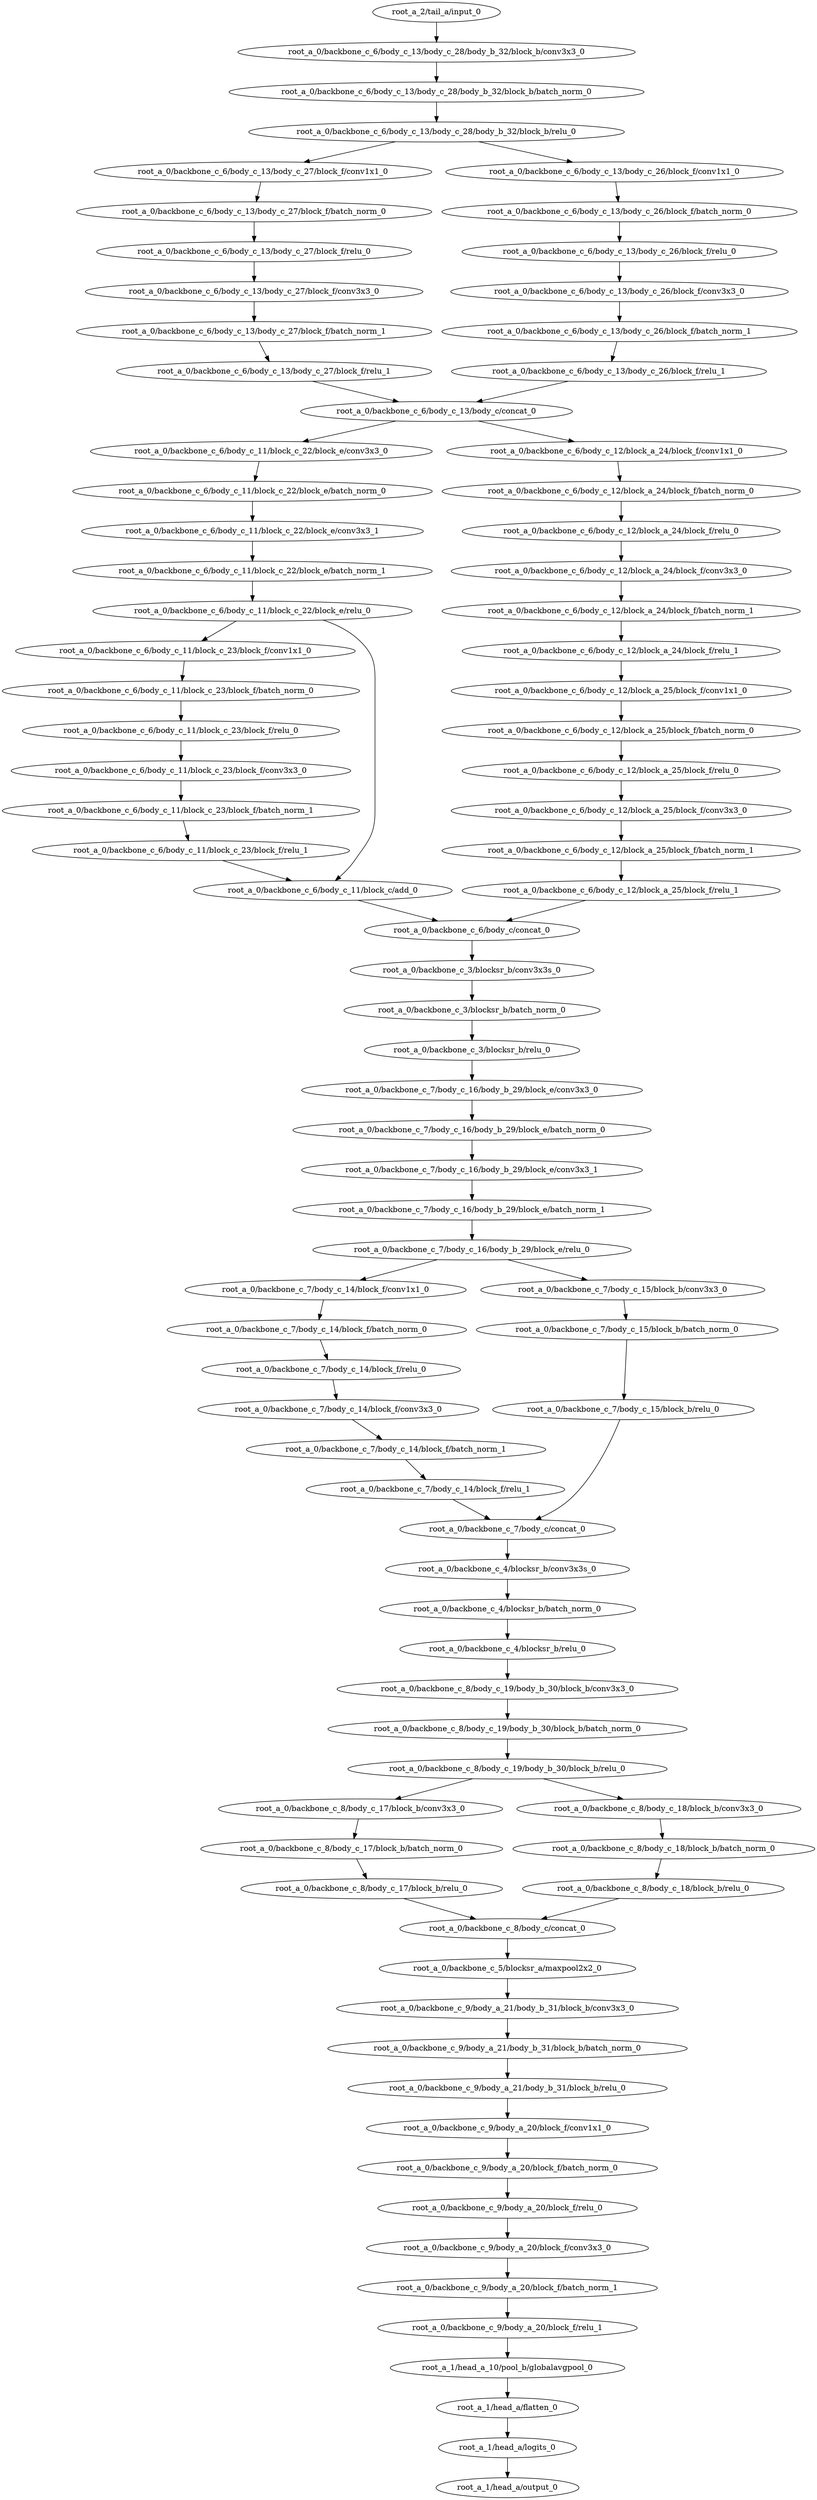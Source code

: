digraph root_a {
	"root_a_2/tail_a/input_0"
	"root_a_0/backbone_c_6/body_c_13/body_c_28/body_b_32/block_b/conv3x3_0"
	"root_a_0/backbone_c_6/body_c_13/body_c_28/body_b_32/block_b/batch_norm_0"
	"root_a_0/backbone_c_6/body_c_13/body_c_28/body_b_32/block_b/relu_0"
	"root_a_0/backbone_c_6/body_c_13/body_c_27/block_f/conv1x1_0"
	"root_a_0/backbone_c_6/body_c_13/body_c_27/block_f/batch_norm_0"
	"root_a_0/backbone_c_6/body_c_13/body_c_27/block_f/relu_0"
	"root_a_0/backbone_c_6/body_c_13/body_c_27/block_f/conv3x3_0"
	"root_a_0/backbone_c_6/body_c_13/body_c_27/block_f/batch_norm_1"
	"root_a_0/backbone_c_6/body_c_13/body_c_27/block_f/relu_1"
	"root_a_0/backbone_c_6/body_c_13/body_c_26/block_f/conv1x1_0"
	"root_a_0/backbone_c_6/body_c_13/body_c_26/block_f/batch_norm_0"
	"root_a_0/backbone_c_6/body_c_13/body_c_26/block_f/relu_0"
	"root_a_0/backbone_c_6/body_c_13/body_c_26/block_f/conv3x3_0"
	"root_a_0/backbone_c_6/body_c_13/body_c_26/block_f/batch_norm_1"
	"root_a_0/backbone_c_6/body_c_13/body_c_26/block_f/relu_1"
	"root_a_0/backbone_c_6/body_c_13/body_c/concat_0"
	"root_a_0/backbone_c_6/body_c_11/block_c_22/block_e/conv3x3_0"
	"root_a_0/backbone_c_6/body_c_11/block_c_22/block_e/batch_norm_0"
	"root_a_0/backbone_c_6/body_c_11/block_c_22/block_e/conv3x3_1"
	"root_a_0/backbone_c_6/body_c_11/block_c_22/block_e/batch_norm_1"
	"root_a_0/backbone_c_6/body_c_11/block_c_22/block_e/relu_0"
	"root_a_0/backbone_c_6/body_c_11/block_c_23/block_f/conv1x1_0"
	"root_a_0/backbone_c_6/body_c_11/block_c_23/block_f/batch_norm_0"
	"root_a_0/backbone_c_6/body_c_11/block_c_23/block_f/relu_0"
	"root_a_0/backbone_c_6/body_c_11/block_c_23/block_f/conv3x3_0"
	"root_a_0/backbone_c_6/body_c_11/block_c_23/block_f/batch_norm_1"
	"root_a_0/backbone_c_6/body_c_11/block_c_23/block_f/relu_1"
	"root_a_0/backbone_c_6/body_c_11/block_c/add_0"
	"root_a_0/backbone_c_6/body_c_12/block_a_24/block_f/conv1x1_0"
	"root_a_0/backbone_c_6/body_c_12/block_a_24/block_f/batch_norm_0"
	"root_a_0/backbone_c_6/body_c_12/block_a_24/block_f/relu_0"
	"root_a_0/backbone_c_6/body_c_12/block_a_24/block_f/conv3x3_0"
	"root_a_0/backbone_c_6/body_c_12/block_a_24/block_f/batch_norm_1"
	"root_a_0/backbone_c_6/body_c_12/block_a_24/block_f/relu_1"
	"root_a_0/backbone_c_6/body_c_12/block_a_25/block_f/conv1x1_0"
	"root_a_0/backbone_c_6/body_c_12/block_a_25/block_f/batch_norm_0"
	"root_a_0/backbone_c_6/body_c_12/block_a_25/block_f/relu_0"
	"root_a_0/backbone_c_6/body_c_12/block_a_25/block_f/conv3x3_0"
	"root_a_0/backbone_c_6/body_c_12/block_a_25/block_f/batch_norm_1"
	"root_a_0/backbone_c_6/body_c_12/block_a_25/block_f/relu_1"
	"root_a_0/backbone_c_6/body_c/concat_0"
	"root_a_0/backbone_c_3/blocksr_b/conv3x3s_0"
	"root_a_0/backbone_c_3/blocksr_b/batch_norm_0"
	"root_a_0/backbone_c_3/blocksr_b/relu_0"
	"root_a_0/backbone_c_7/body_c_16/body_b_29/block_e/conv3x3_0"
	"root_a_0/backbone_c_7/body_c_16/body_b_29/block_e/batch_norm_0"
	"root_a_0/backbone_c_7/body_c_16/body_b_29/block_e/conv3x3_1"
	"root_a_0/backbone_c_7/body_c_16/body_b_29/block_e/batch_norm_1"
	"root_a_0/backbone_c_7/body_c_16/body_b_29/block_e/relu_0"
	"root_a_0/backbone_c_7/body_c_14/block_f/conv1x1_0"
	"root_a_0/backbone_c_7/body_c_14/block_f/batch_norm_0"
	"root_a_0/backbone_c_7/body_c_14/block_f/relu_0"
	"root_a_0/backbone_c_7/body_c_14/block_f/conv3x3_0"
	"root_a_0/backbone_c_7/body_c_14/block_f/batch_norm_1"
	"root_a_0/backbone_c_7/body_c_14/block_f/relu_1"
	"root_a_0/backbone_c_7/body_c_15/block_b/conv3x3_0"
	"root_a_0/backbone_c_7/body_c_15/block_b/batch_norm_0"
	"root_a_0/backbone_c_7/body_c_15/block_b/relu_0"
	"root_a_0/backbone_c_7/body_c/concat_0"
	"root_a_0/backbone_c_4/blocksr_b/conv3x3s_0"
	"root_a_0/backbone_c_4/blocksr_b/batch_norm_0"
	"root_a_0/backbone_c_4/blocksr_b/relu_0"
	"root_a_0/backbone_c_8/body_c_19/body_b_30/block_b/conv3x3_0"
	"root_a_0/backbone_c_8/body_c_19/body_b_30/block_b/batch_norm_0"
	"root_a_0/backbone_c_8/body_c_19/body_b_30/block_b/relu_0"
	"root_a_0/backbone_c_8/body_c_17/block_b/conv3x3_0"
	"root_a_0/backbone_c_8/body_c_17/block_b/batch_norm_0"
	"root_a_0/backbone_c_8/body_c_17/block_b/relu_0"
	"root_a_0/backbone_c_8/body_c_18/block_b/conv3x3_0"
	"root_a_0/backbone_c_8/body_c_18/block_b/batch_norm_0"
	"root_a_0/backbone_c_8/body_c_18/block_b/relu_0"
	"root_a_0/backbone_c_8/body_c/concat_0"
	"root_a_0/backbone_c_5/blocksr_a/maxpool2x2_0"
	"root_a_0/backbone_c_9/body_a_21/body_b_31/block_b/conv3x3_0"
	"root_a_0/backbone_c_9/body_a_21/body_b_31/block_b/batch_norm_0"
	"root_a_0/backbone_c_9/body_a_21/body_b_31/block_b/relu_0"
	"root_a_0/backbone_c_9/body_a_20/block_f/conv1x1_0"
	"root_a_0/backbone_c_9/body_a_20/block_f/batch_norm_0"
	"root_a_0/backbone_c_9/body_a_20/block_f/relu_0"
	"root_a_0/backbone_c_9/body_a_20/block_f/conv3x3_0"
	"root_a_0/backbone_c_9/body_a_20/block_f/batch_norm_1"
	"root_a_0/backbone_c_9/body_a_20/block_f/relu_1"
	"root_a_1/head_a_10/pool_b/globalavgpool_0"
	"root_a_1/head_a/flatten_0"
	"root_a_1/head_a/logits_0"
	"root_a_1/head_a/output_0"

	"root_a_2/tail_a/input_0" -> "root_a_0/backbone_c_6/body_c_13/body_c_28/body_b_32/block_b/conv3x3_0"
	"root_a_0/backbone_c_6/body_c_13/body_c_28/body_b_32/block_b/conv3x3_0" -> "root_a_0/backbone_c_6/body_c_13/body_c_28/body_b_32/block_b/batch_norm_0"
	"root_a_0/backbone_c_6/body_c_13/body_c_28/body_b_32/block_b/batch_norm_0" -> "root_a_0/backbone_c_6/body_c_13/body_c_28/body_b_32/block_b/relu_0"
	"root_a_0/backbone_c_6/body_c_13/body_c_28/body_b_32/block_b/relu_0" -> "root_a_0/backbone_c_6/body_c_13/body_c_27/block_f/conv1x1_0"
	"root_a_0/backbone_c_6/body_c_13/body_c_27/block_f/conv1x1_0" -> "root_a_0/backbone_c_6/body_c_13/body_c_27/block_f/batch_norm_0"
	"root_a_0/backbone_c_6/body_c_13/body_c_27/block_f/batch_norm_0" -> "root_a_0/backbone_c_6/body_c_13/body_c_27/block_f/relu_0"
	"root_a_0/backbone_c_6/body_c_13/body_c_27/block_f/relu_0" -> "root_a_0/backbone_c_6/body_c_13/body_c_27/block_f/conv3x3_0"
	"root_a_0/backbone_c_6/body_c_13/body_c_27/block_f/conv3x3_0" -> "root_a_0/backbone_c_6/body_c_13/body_c_27/block_f/batch_norm_1"
	"root_a_0/backbone_c_6/body_c_13/body_c_27/block_f/batch_norm_1" -> "root_a_0/backbone_c_6/body_c_13/body_c_27/block_f/relu_1"
	"root_a_0/backbone_c_6/body_c_13/body_c_28/body_b_32/block_b/relu_0" -> "root_a_0/backbone_c_6/body_c_13/body_c_26/block_f/conv1x1_0"
	"root_a_0/backbone_c_6/body_c_13/body_c_26/block_f/conv1x1_0" -> "root_a_0/backbone_c_6/body_c_13/body_c_26/block_f/batch_norm_0"
	"root_a_0/backbone_c_6/body_c_13/body_c_26/block_f/batch_norm_0" -> "root_a_0/backbone_c_6/body_c_13/body_c_26/block_f/relu_0"
	"root_a_0/backbone_c_6/body_c_13/body_c_26/block_f/relu_0" -> "root_a_0/backbone_c_6/body_c_13/body_c_26/block_f/conv3x3_0"
	"root_a_0/backbone_c_6/body_c_13/body_c_26/block_f/conv3x3_0" -> "root_a_0/backbone_c_6/body_c_13/body_c_26/block_f/batch_norm_1"
	"root_a_0/backbone_c_6/body_c_13/body_c_26/block_f/batch_norm_1" -> "root_a_0/backbone_c_6/body_c_13/body_c_26/block_f/relu_1"
	"root_a_0/backbone_c_6/body_c_13/body_c_27/block_f/relu_1" -> "root_a_0/backbone_c_6/body_c_13/body_c/concat_0"
	"root_a_0/backbone_c_6/body_c_13/body_c_26/block_f/relu_1" -> "root_a_0/backbone_c_6/body_c_13/body_c/concat_0"
	"root_a_0/backbone_c_6/body_c_13/body_c/concat_0" -> "root_a_0/backbone_c_6/body_c_11/block_c_22/block_e/conv3x3_0"
	"root_a_0/backbone_c_6/body_c_11/block_c_22/block_e/conv3x3_0" -> "root_a_0/backbone_c_6/body_c_11/block_c_22/block_e/batch_norm_0"
	"root_a_0/backbone_c_6/body_c_11/block_c_22/block_e/batch_norm_0" -> "root_a_0/backbone_c_6/body_c_11/block_c_22/block_e/conv3x3_1"
	"root_a_0/backbone_c_6/body_c_11/block_c_22/block_e/conv3x3_1" -> "root_a_0/backbone_c_6/body_c_11/block_c_22/block_e/batch_norm_1"
	"root_a_0/backbone_c_6/body_c_11/block_c_22/block_e/batch_norm_1" -> "root_a_0/backbone_c_6/body_c_11/block_c_22/block_e/relu_0"
	"root_a_0/backbone_c_6/body_c_11/block_c_22/block_e/relu_0" -> "root_a_0/backbone_c_6/body_c_11/block_c_23/block_f/conv1x1_0"
	"root_a_0/backbone_c_6/body_c_11/block_c_23/block_f/conv1x1_0" -> "root_a_0/backbone_c_6/body_c_11/block_c_23/block_f/batch_norm_0"
	"root_a_0/backbone_c_6/body_c_11/block_c_23/block_f/batch_norm_0" -> "root_a_0/backbone_c_6/body_c_11/block_c_23/block_f/relu_0"
	"root_a_0/backbone_c_6/body_c_11/block_c_23/block_f/relu_0" -> "root_a_0/backbone_c_6/body_c_11/block_c_23/block_f/conv3x3_0"
	"root_a_0/backbone_c_6/body_c_11/block_c_23/block_f/conv3x3_0" -> "root_a_0/backbone_c_6/body_c_11/block_c_23/block_f/batch_norm_1"
	"root_a_0/backbone_c_6/body_c_11/block_c_23/block_f/batch_norm_1" -> "root_a_0/backbone_c_6/body_c_11/block_c_23/block_f/relu_1"
	"root_a_0/backbone_c_6/body_c_11/block_c_22/block_e/relu_0" -> "root_a_0/backbone_c_6/body_c_11/block_c/add_0"
	"root_a_0/backbone_c_6/body_c_11/block_c_23/block_f/relu_1" -> "root_a_0/backbone_c_6/body_c_11/block_c/add_0"
	"root_a_0/backbone_c_6/body_c_13/body_c/concat_0" -> "root_a_0/backbone_c_6/body_c_12/block_a_24/block_f/conv1x1_0"
	"root_a_0/backbone_c_6/body_c_12/block_a_24/block_f/conv1x1_0" -> "root_a_0/backbone_c_6/body_c_12/block_a_24/block_f/batch_norm_0"
	"root_a_0/backbone_c_6/body_c_12/block_a_24/block_f/batch_norm_0" -> "root_a_0/backbone_c_6/body_c_12/block_a_24/block_f/relu_0"
	"root_a_0/backbone_c_6/body_c_12/block_a_24/block_f/relu_0" -> "root_a_0/backbone_c_6/body_c_12/block_a_24/block_f/conv3x3_0"
	"root_a_0/backbone_c_6/body_c_12/block_a_24/block_f/conv3x3_0" -> "root_a_0/backbone_c_6/body_c_12/block_a_24/block_f/batch_norm_1"
	"root_a_0/backbone_c_6/body_c_12/block_a_24/block_f/batch_norm_1" -> "root_a_0/backbone_c_6/body_c_12/block_a_24/block_f/relu_1"
	"root_a_0/backbone_c_6/body_c_12/block_a_24/block_f/relu_1" -> "root_a_0/backbone_c_6/body_c_12/block_a_25/block_f/conv1x1_0"
	"root_a_0/backbone_c_6/body_c_12/block_a_25/block_f/conv1x1_0" -> "root_a_0/backbone_c_6/body_c_12/block_a_25/block_f/batch_norm_0"
	"root_a_0/backbone_c_6/body_c_12/block_a_25/block_f/batch_norm_0" -> "root_a_0/backbone_c_6/body_c_12/block_a_25/block_f/relu_0"
	"root_a_0/backbone_c_6/body_c_12/block_a_25/block_f/relu_0" -> "root_a_0/backbone_c_6/body_c_12/block_a_25/block_f/conv3x3_0"
	"root_a_0/backbone_c_6/body_c_12/block_a_25/block_f/conv3x3_0" -> "root_a_0/backbone_c_6/body_c_12/block_a_25/block_f/batch_norm_1"
	"root_a_0/backbone_c_6/body_c_12/block_a_25/block_f/batch_norm_1" -> "root_a_0/backbone_c_6/body_c_12/block_a_25/block_f/relu_1"
	"root_a_0/backbone_c_6/body_c_11/block_c/add_0" -> "root_a_0/backbone_c_6/body_c/concat_0"
	"root_a_0/backbone_c_6/body_c_12/block_a_25/block_f/relu_1" -> "root_a_0/backbone_c_6/body_c/concat_0"
	"root_a_0/backbone_c_6/body_c/concat_0" -> "root_a_0/backbone_c_3/blocksr_b/conv3x3s_0"
	"root_a_0/backbone_c_3/blocksr_b/conv3x3s_0" -> "root_a_0/backbone_c_3/blocksr_b/batch_norm_0"
	"root_a_0/backbone_c_3/blocksr_b/batch_norm_0" -> "root_a_0/backbone_c_3/blocksr_b/relu_0"
	"root_a_0/backbone_c_3/blocksr_b/relu_0" -> "root_a_0/backbone_c_7/body_c_16/body_b_29/block_e/conv3x3_0"
	"root_a_0/backbone_c_7/body_c_16/body_b_29/block_e/conv3x3_0" -> "root_a_0/backbone_c_7/body_c_16/body_b_29/block_e/batch_norm_0"
	"root_a_0/backbone_c_7/body_c_16/body_b_29/block_e/batch_norm_0" -> "root_a_0/backbone_c_7/body_c_16/body_b_29/block_e/conv3x3_1"
	"root_a_0/backbone_c_7/body_c_16/body_b_29/block_e/conv3x3_1" -> "root_a_0/backbone_c_7/body_c_16/body_b_29/block_e/batch_norm_1"
	"root_a_0/backbone_c_7/body_c_16/body_b_29/block_e/batch_norm_1" -> "root_a_0/backbone_c_7/body_c_16/body_b_29/block_e/relu_0"
	"root_a_0/backbone_c_7/body_c_16/body_b_29/block_e/relu_0" -> "root_a_0/backbone_c_7/body_c_14/block_f/conv1x1_0"
	"root_a_0/backbone_c_7/body_c_14/block_f/conv1x1_0" -> "root_a_0/backbone_c_7/body_c_14/block_f/batch_norm_0"
	"root_a_0/backbone_c_7/body_c_14/block_f/batch_norm_0" -> "root_a_0/backbone_c_7/body_c_14/block_f/relu_0"
	"root_a_0/backbone_c_7/body_c_14/block_f/relu_0" -> "root_a_0/backbone_c_7/body_c_14/block_f/conv3x3_0"
	"root_a_0/backbone_c_7/body_c_14/block_f/conv3x3_0" -> "root_a_0/backbone_c_7/body_c_14/block_f/batch_norm_1"
	"root_a_0/backbone_c_7/body_c_14/block_f/batch_norm_1" -> "root_a_0/backbone_c_7/body_c_14/block_f/relu_1"
	"root_a_0/backbone_c_7/body_c_16/body_b_29/block_e/relu_0" -> "root_a_0/backbone_c_7/body_c_15/block_b/conv3x3_0"
	"root_a_0/backbone_c_7/body_c_15/block_b/conv3x3_0" -> "root_a_0/backbone_c_7/body_c_15/block_b/batch_norm_0"
	"root_a_0/backbone_c_7/body_c_15/block_b/batch_norm_0" -> "root_a_0/backbone_c_7/body_c_15/block_b/relu_0"
	"root_a_0/backbone_c_7/body_c_14/block_f/relu_1" -> "root_a_0/backbone_c_7/body_c/concat_0"
	"root_a_0/backbone_c_7/body_c_15/block_b/relu_0" -> "root_a_0/backbone_c_7/body_c/concat_0"
	"root_a_0/backbone_c_7/body_c/concat_0" -> "root_a_0/backbone_c_4/blocksr_b/conv3x3s_0"
	"root_a_0/backbone_c_4/blocksr_b/conv3x3s_0" -> "root_a_0/backbone_c_4/blocksr_b/batch_norm_0"
	"root_a_0/backbone_c_4/blocksr_b/batch_norm_0" -> "root_a_0/backbone_c_4/blocksr_b/relu_0"
	"root_a_0/backbone_c_4/blocksr_b/relu_0" -> "root_a_0/backbone_c_8/body_c_19/body_b_30/block_b/conv3x3_0"
	"root_a_0/backbone_c_8/body_c_19/body_b_30/block_b/conv3x3_0" -> "root_a_0/backbone_c_8/body_c_19/body_b_30/block_b/batch_norm_0"
	"root_a_0/backbone_c_8/body_c_19/body_b_30/block_b/batch_norm_0" -> "root_a_0/backbone_c_8/body_c_19/body_b_30/block_b/relu_0"
	"root_a_0/backbone_c_8/body_c_19/body_b_30/block_b/relu_0" -> "root_a_0/backbone_c_8/body_c_17/block_b/conv3x3_0"
	"root_a_0/backbone_c_8/body_c_17/block_b/conv3x3_0" -> "root_a_0/backbone_c_8/body_c_17/block_b/batch_norm_0"
	"root_a_0/backbone_c_8/body_c_17/block_b/batch_norm_0" -> "root_a_0/backbone_c_8/body_c_17/block_b/relu_0"
	"root_a_0/backbone_c_8/body_c_19/body_b_30/block_b/relu_0" -> "root_a_0/backbone_c_8/body_c_18/block_b/conv3x3_0"
	"root_a_0/backbone_c_8/body_c_18/block_b/conv3x3_0" -> "root_a_0/backbone_c_8/body_c_18/block_b/batch_norm_0"
	"root_a_0/backbone_c_8/body_c_18/block_b/batch_norm_0" -> "root_a_0/backbone_c_8/body_c_18/block_b/relu_0"
	"root_a_0/backbone_c_8/body_c_17/block_b/relu_0" -> "root_a_0/backbone_c_8/body_c/concat_0"
	"root_a_0/backbone_c_8/body_c_18/block_b/relu_0" -> "root_a_0/backbone_c_8/body_c/concat_0"
	"root_a_0/backbone_c_8/body_c/concat_0" -> "root_a_0/backbone_c_5/blocksr_a/maxpool2x2_0"
	"root_a_0/backbone_c_5/blocksr_a/maxpool2x2_0" -> "root_a_0/backbone_c_9/body_a_21/body_b_31/block_b/conv3x3_0"
	"root_a_0/backbone_c_9/body_a_21/body_b_31/block_b/conv3x3_0" -> "root_a_0/backbone_c_9/body_a_21/body_b_31/block_b/batch_norm_0"
	"root_a_0/backbone_c_9/body_a_21/body_b_31/block_b/batch_norm_0" -> "root_a_0/backbone_c_9/body_a_21/body_b_31/block_b/relu_0"
	"root_a_0/backbone_c_9/body_a_21/body_b_31/block_b/relu_0" -> "root_a_0/backbone_c_9/body_a_20/block_f/conv1x1_0"
	"root_a_0/backbone_c_9/body_a_20/block_f/conv1x1_0" -> "root_a_0/backbone_c_9/body_a_20/block_f/batch_norm_0"
	"root_a_0/backbone_c_9/body_a_20/block_f/batch_norm_0" -> "root_a_0/backbone_c_9/body_a_20/block_f/relu_0"
	"root_a_0/backbone_c_9/body_a_20/block_f/relu_0" -> "root_a_0/backbone_c_9/body_a_20/block_f/conv3x3_0"
	"root_a_0/backbone_c_9/body_a_20/block_f/conv3x3_0" -> "root_a_0/backbone_c_9/body_a_20/block_f/batch_norm_1"
	"root_a_0/backbone_c_9/body_a_20/block_f/batch_norm_1" -> "root_a_0/backbone_c_9/body_a_20/block_f/relu_1"
	"root_a_0/backbone_c_9/body_a_20/block_f/relu_1" -> "root_a_1/head_a_10/pool_b/globalavgpool_0"
	"root_a_1/head_a_10/pool_b/globalavgpool_0" -> "root_a_1/head_a/flatten_0"
	"root_a_1/head_a/flatten_0" -> "root_a_1/head_a/logits_0"
	"root_a_1/head_a/logits_0" -> "root_a_1/head_a/output_0"

}